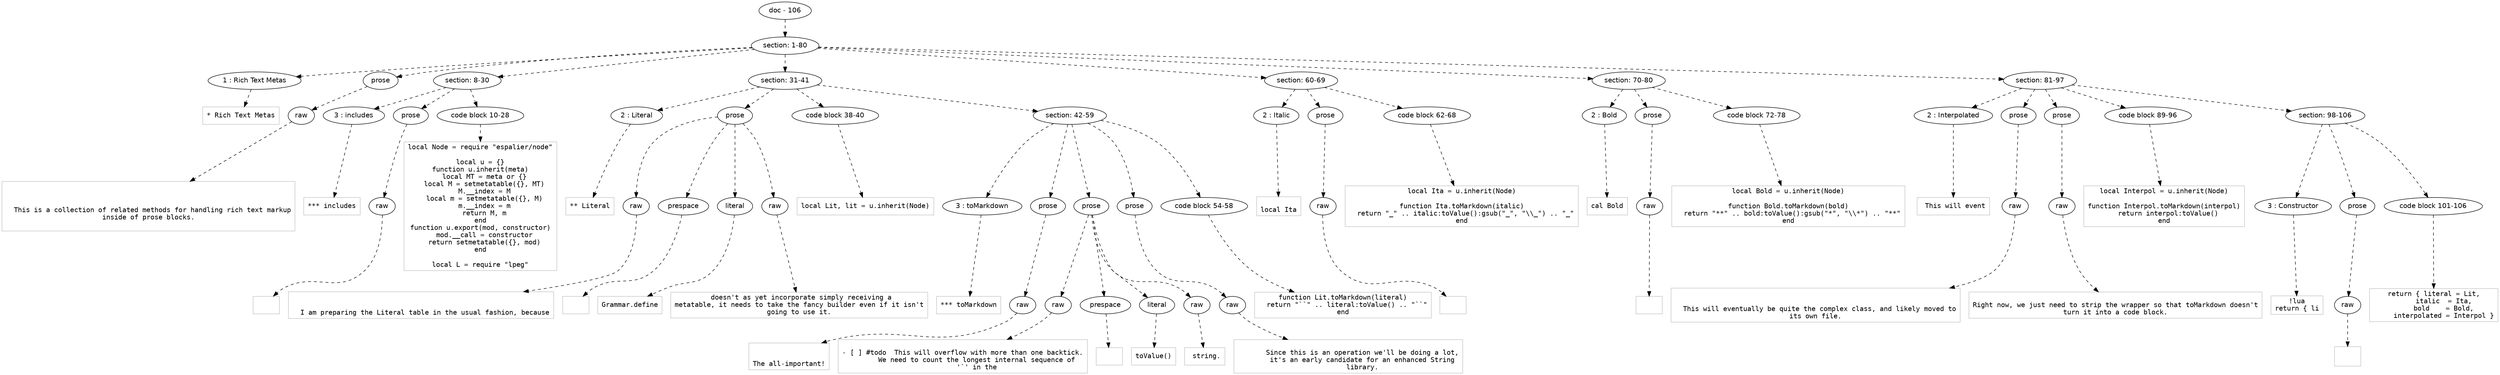 digraph lpegNode {

node [fontname=Helvetica]
edge [style=dashed]

doc_0 [label="doc - 106"]


doc_0 -> { section_1}
{rank=same; section_1}

section_1 [label="section: 1-80"]


// END RANK doc_0

section_1 -> { header_2 prose_3 section_4 section_5 section_6 section_7 section_8}
{rank=same; header_2 prose_3 section_4 section_5 section_6 section_7 section_8}

header_2 [label="1 : Rich Text Metas"]

prose_3 [label="prose"]

section_4 [label="section: 8-30"]

section_5 [label="section: 31-41"]

section_6 [label="section: 60-69"]

section_7 [label="section: 70-80"]

section_8 [label="section: 81-97"]


// END RANK section_1

header_2 -> leaf_9
leaf_9  [color=Gray,shape=rectangle,fontname=Inconsolata,label="* Rich Text Metas"]
// END RANK header_2

prose_3 -> { raw_10}
{rank=same; raw_10}

raw_10 [label="raw"]


// END RANK prose_3

raw_10 -> leaf_11
leaf_11  [color=Gray,shape=rectangle,fontname=Inconsolata,label="


  This is a collection of related methods for handling rich text markup
inside of prose blocks.

"]
// END RANK raw_10

section_4 -> { header_12 prose_13 codeblock_14}
{rank=same; header_12 prose_13 codeblock_14}

header_12 [label="3 : includes"]

prose_13 [label="prose"]

codeblock_14 [label="code block 10-28"]


// END RANK section_4

header_12 -> leaf_15
leaf_15  [color=Gray,shape=rectangle,fontname=Inconsolata,label="*** includes"]
// END RANK header_12

prose_13 -> { raw_16}
{rank=same; raw_16}

raw_16 [label="raw"]


// END RANK prose_13

raw_16 -> leaf_17
leaf_17  [color=Gray,shape=rectangle,fontname=Inconsolata,label="
"]
// END RANK raw_16

codeblock_14 -> leaf_18
leaf_18  [color=Gray,shape=rectangle,fontname=Inconsolata,label="local Node = require \"espalier/node\"

local u = {}
function u.inherit(meta)
  local MT = meta or {}
  local M = setmetatable({}, MT)
  M.__index = M
  local m = setmetatable({}, M)
  m.__index = m
  return M, m
end
function u.export(mod, constructor)
  mod.__call = constructor
  return setmetatable({}, mod)
end

local L = require \"lpeg\""]
// END RANK codeblock_14

section_5 -> { header_19 prose_20 codeblock_21 section_22}
{rank=same; header_19 prose_20 codeblock_21 section_22}

header_19 [label="2 : Literal"]

prose_20 [label="prose"]

codeblock_21 [label="code block 38-40"]

section_22 [label="section: 42-59"]


// END RANK section_5

header_19 -> leaf_23
leaf_23  [color=Gray,shape=rectangle,fontname=Inconsolata,label="** Literal"]
// END RANK header_19

prose_20 -> { raw_24 prespace_25 literal_26 raw_27}
{rank=same; raw_24 prespace_25 literal_26 raw_27}

raw_24 [label="raw"]

prespace_25 [label="prespace"]

literal_26 [label="literal"]

raw_27 [label="raw"]


// END RANK prose_20

raw_24 -> leaf_28
leaf_28  [color=Gray,shape=rectangle,fontname=Inconsolata,label="

  I am preparing the Literal table in the usual fashion, because"]
// END RANK raw_24

prespace_25 -> leaf_29
leaf_29  [color=Gray,shape=rectangle,fontname=Inconsolata,label=""]
// END RANK prespace_25

literal_26 -> leaf_30
leaf_30  [color=Gray,shape=rectangle,fontname=Inconsolata,label="Grammar.define"]
// END RANK literal_26

raw_27 -> leaf_31
leaf_31  [color=Gray,shape=rectangle,fontname=Inconsolata,label=" doesn't as yet incorporate simply receiving a
metatable, it needs to take the fancy builder even if it isn't
going to use it.
"]
// END RANK raw_27

codeblock_21 -> leaf_32
leaf_32  [color=Gray,shape=rectangle,fontname=Inconsolata,label="local Lit, lit = u.inherit(Node)"]
// END RANK codeblock_21

section_22 -> { header_33 prose_34 prose_35 prose_36 codeblock_37}
{rank=same; header_33 prose_34 prose_35 prose_36 codeblock_37}

header_33 [label="3 : toMarkdown"]

prose_34 [label="prose"]

prose_35 [label="prose"]

prose_36 [label="prose"]

codeblock_37 [label="code block 54-58"]


// END RANK section_22

header_33 -> leaf_38
leaf_38  [color=Gray,shape=rectangle,fontname=Inconsolata,label="*** toMarkdown"]
// END RANK header_33

prose_34 -> { raw_39}
{rank=same; raw_39}

raw_39 [label="raw"]


// END RANK prose_34

raw_39 -> leaf_40
leaf_40  [color=Gray,shape=rectangle,fontname=Inconsolata,label="

The all-important!
"]
// END RANK raw_39

prose_35 -> { raw_41 prespace_42 literal_43 raw_44}
{rank=same; raw_41 prespace_42 literal_43 raw_44}

raw_41 [label="raw"]

prespace_42 [label="prespace"]

literal_43 [label="literal"]

raw_44 [label="raw"]


// END RANK prose_35

raw_41 -> leaf_45
leaf_45  [color=Gray,shape=rectangle,fontname=Inconsolata,label="
- [ ] #todo  This will overflow with more than one backtick.
       We need to count the longest internal sequence of
       '`' in the"]
// END RANK raw_41

prespace_42 -> leaf_46
leaf_46  [color=Gray,shape=rectangle,fontname=Inconsolata,label=" "]
// END RANK prespace_42

literal_43 -> leaf_47
leaf_47  [color=Gray,shape=rectangle,fontname=Inconsolata,label="toValue()"]
// END RANK literal_43

raw_44 -> leaf_48
leaf_48  [color=Gray,shape=rectangle,fontname=Inconsolata,label=" string.
"]
// END RANK raw_44

prose_36 -> { raw_49}
{rank=same; raw_49}

raw_49 [label="raw"]


// END RANK prose_36

raw_49 -> leaf_50
leaf_50  [color=Gray,shape=rectangle,fontname=Inconsolata,label="
       Since this is an operation we'll be doing a lot,
       it's an early candidate for an enhanced String
       library.
"]
// END RANK raw_49

codeblock_37 -> leaf_51
leaf_51  [color=Gray,shape=rectangle,fontname=Inconsolata,label="function Lit.toMarkdown(literal)
  return \"``\" .. literal:toValue() .. \"``\"
end"]
// END RANK codeblock_37

section_6 -> { header_52 prose_53 codeblock_54}
{rank=same; header_52 prose_53 codeblock_54}

header_52 [label="2 : Italic"]

prose_53 [label="prose"]

codeblock_54 [label="code block 62-68"]


// END RANK section_6

header_52 -> leaf_55
leaf_55  [color=Gray,shape=rectangle,fontname=Inconsolata,label="
local Ita"]
// END RANK header_52

prose_53 -> { raw_56}
{rank=same; raw_56}

raw_56 [label="raw"]


// END RANK prose_53

raw_56 -> leaf_57
leaf_57  [color=Gray,shape=rectangle,fontname=Inconsolata,label="
"]
// END RANK raw_56

codeblock_54 -> leaf_58
leaf_58  [color=Gray,shape=rectangle,fontname=Inconsolata,label="local Ita = u.inherit(Node)

function Ita.toMarkdown(italic)
  return \"_\" .. italic:toValue():gsub(\"_\", \"\\\\_\") .. \"_\"
end"]
// END RANK codeblock_54

section_7 -> { header_59 prose_60 codeblock_61}
{rank=same; header_59 prose_60 codeblock_61}

header_59 [label="2 : Bold"]

prose_60 [label="prose"]

codeblock_61 [label="code block 72-78"]


// END RANK section_7

header_59 -> leaf_62
leaf_62  [color=Gray,shape=rectangle,fontname=Inconsolata,label="cal Bold"]
// END RANK header_59

prose_60 -> { raw_63}
{rank=same; raw_63}

raw_63 [label="raw"]


// END RANK prose_60

raw_63 -> leaf_64
leaf_64  [color=Gray,shape=rectangle,fontname=Inconsolata,label="
"]
// END RANK raw_63

codeblock_61 -> leaf_65
leaf_65  [color=Gray,shape=rectangle,fontname=Inconsolata,label="local Bold = u.inherit(Node)

function Bold.toMarkdown(bold)
  return \"**\" .. bold:toValue():gsub(\"*\", \"\\\\*\") .. \"**\"
end"]
// END RANK codeblock_61

section_8 -> { header_66 prose_67 prose_68 codeblock_69 section_70}
{rank=same; header_66 prose_67 prose_68 codeblock_69 section_70}

header_66 [label="2 : Interpolated"]

prose_67 [label="prose"]

prose_68 [label="prose"]

codeblock_69 [label="code block 89-96"]

section_70 [label="section: 98-106"]


// END RANK section_8

header_66 -> leaf_71
leaf_71  [color=Gray,shape=rectangle,fontname=Inconsolata,label=" This will event"]
// END RANK header_66

prose_67 -> { raw_72}
{rank=same; raw_72}

raw_72 [label="raw"]


// END RANK prose_67

raw_72 -> leaf_73
leaf_73  [color=Gray,shape=rectangle,fontname=Inconsolata,label="

  This will eventually be quite the complex class, and likely moved to
its own file.
"]
// END RANK raw_72

prose_68 -> { raw_74}
{rank=same; raw_74}

raw_74 [label="raw"]


// END RANK prose_68

raw_74 -> leaf_75
leaf_75  [color=Gray,shape=rectangle,fontname=Inconsolata,label="
Right now, we just need to strip the wrapper so that toMarkdown doesn't
turn it into a code block.
"]
// END RANK raw_74

codeblock_69 -> leaf_76
leaf_76  [color=Gray,shape=rectangle,fontname=Inconsolata,label="local Interpol = u.inherit(Node)

function Interpol.toMarkdown(interpol)
  return interpol:toValue()
end
"]
// END RANK codeblock_69

section_70 -> { header_77 prose_78 codeblock_79}
{rank=same; header_77 prose_78 codeblock_79}

header_77 [label="3 : Constructor"]

prose_78 [label="prose"]

codeblock_79 [label="code block 101-106"]


// END RANK section_70

header_77 -> leaf_80
leaf_80  [color=Gray,shape=rectangle,fontname=Inconsolata,label="!lua
return { li"]
// END RANK header_77

prose_78 -> { raw_81}
{rank=same; raw_81}

raw_81 [label="raw"]


// END RANK prose_78

raw_81 -> leaf_82
leaf_82  [color=Gray,shape=rectangle,fontname=Inconsolata,label="

"]
// END RANK raw_81

codeblock_79 -> leaf_83
leaf_83  [color=Gray,shape=rectangle,fontname=Inconsolata,label="return { literal = Lit,
     italic  = Ita,
     bold    = Bold,
     interpolated = Interpol }"]
// END RANK codeblock_79


}
